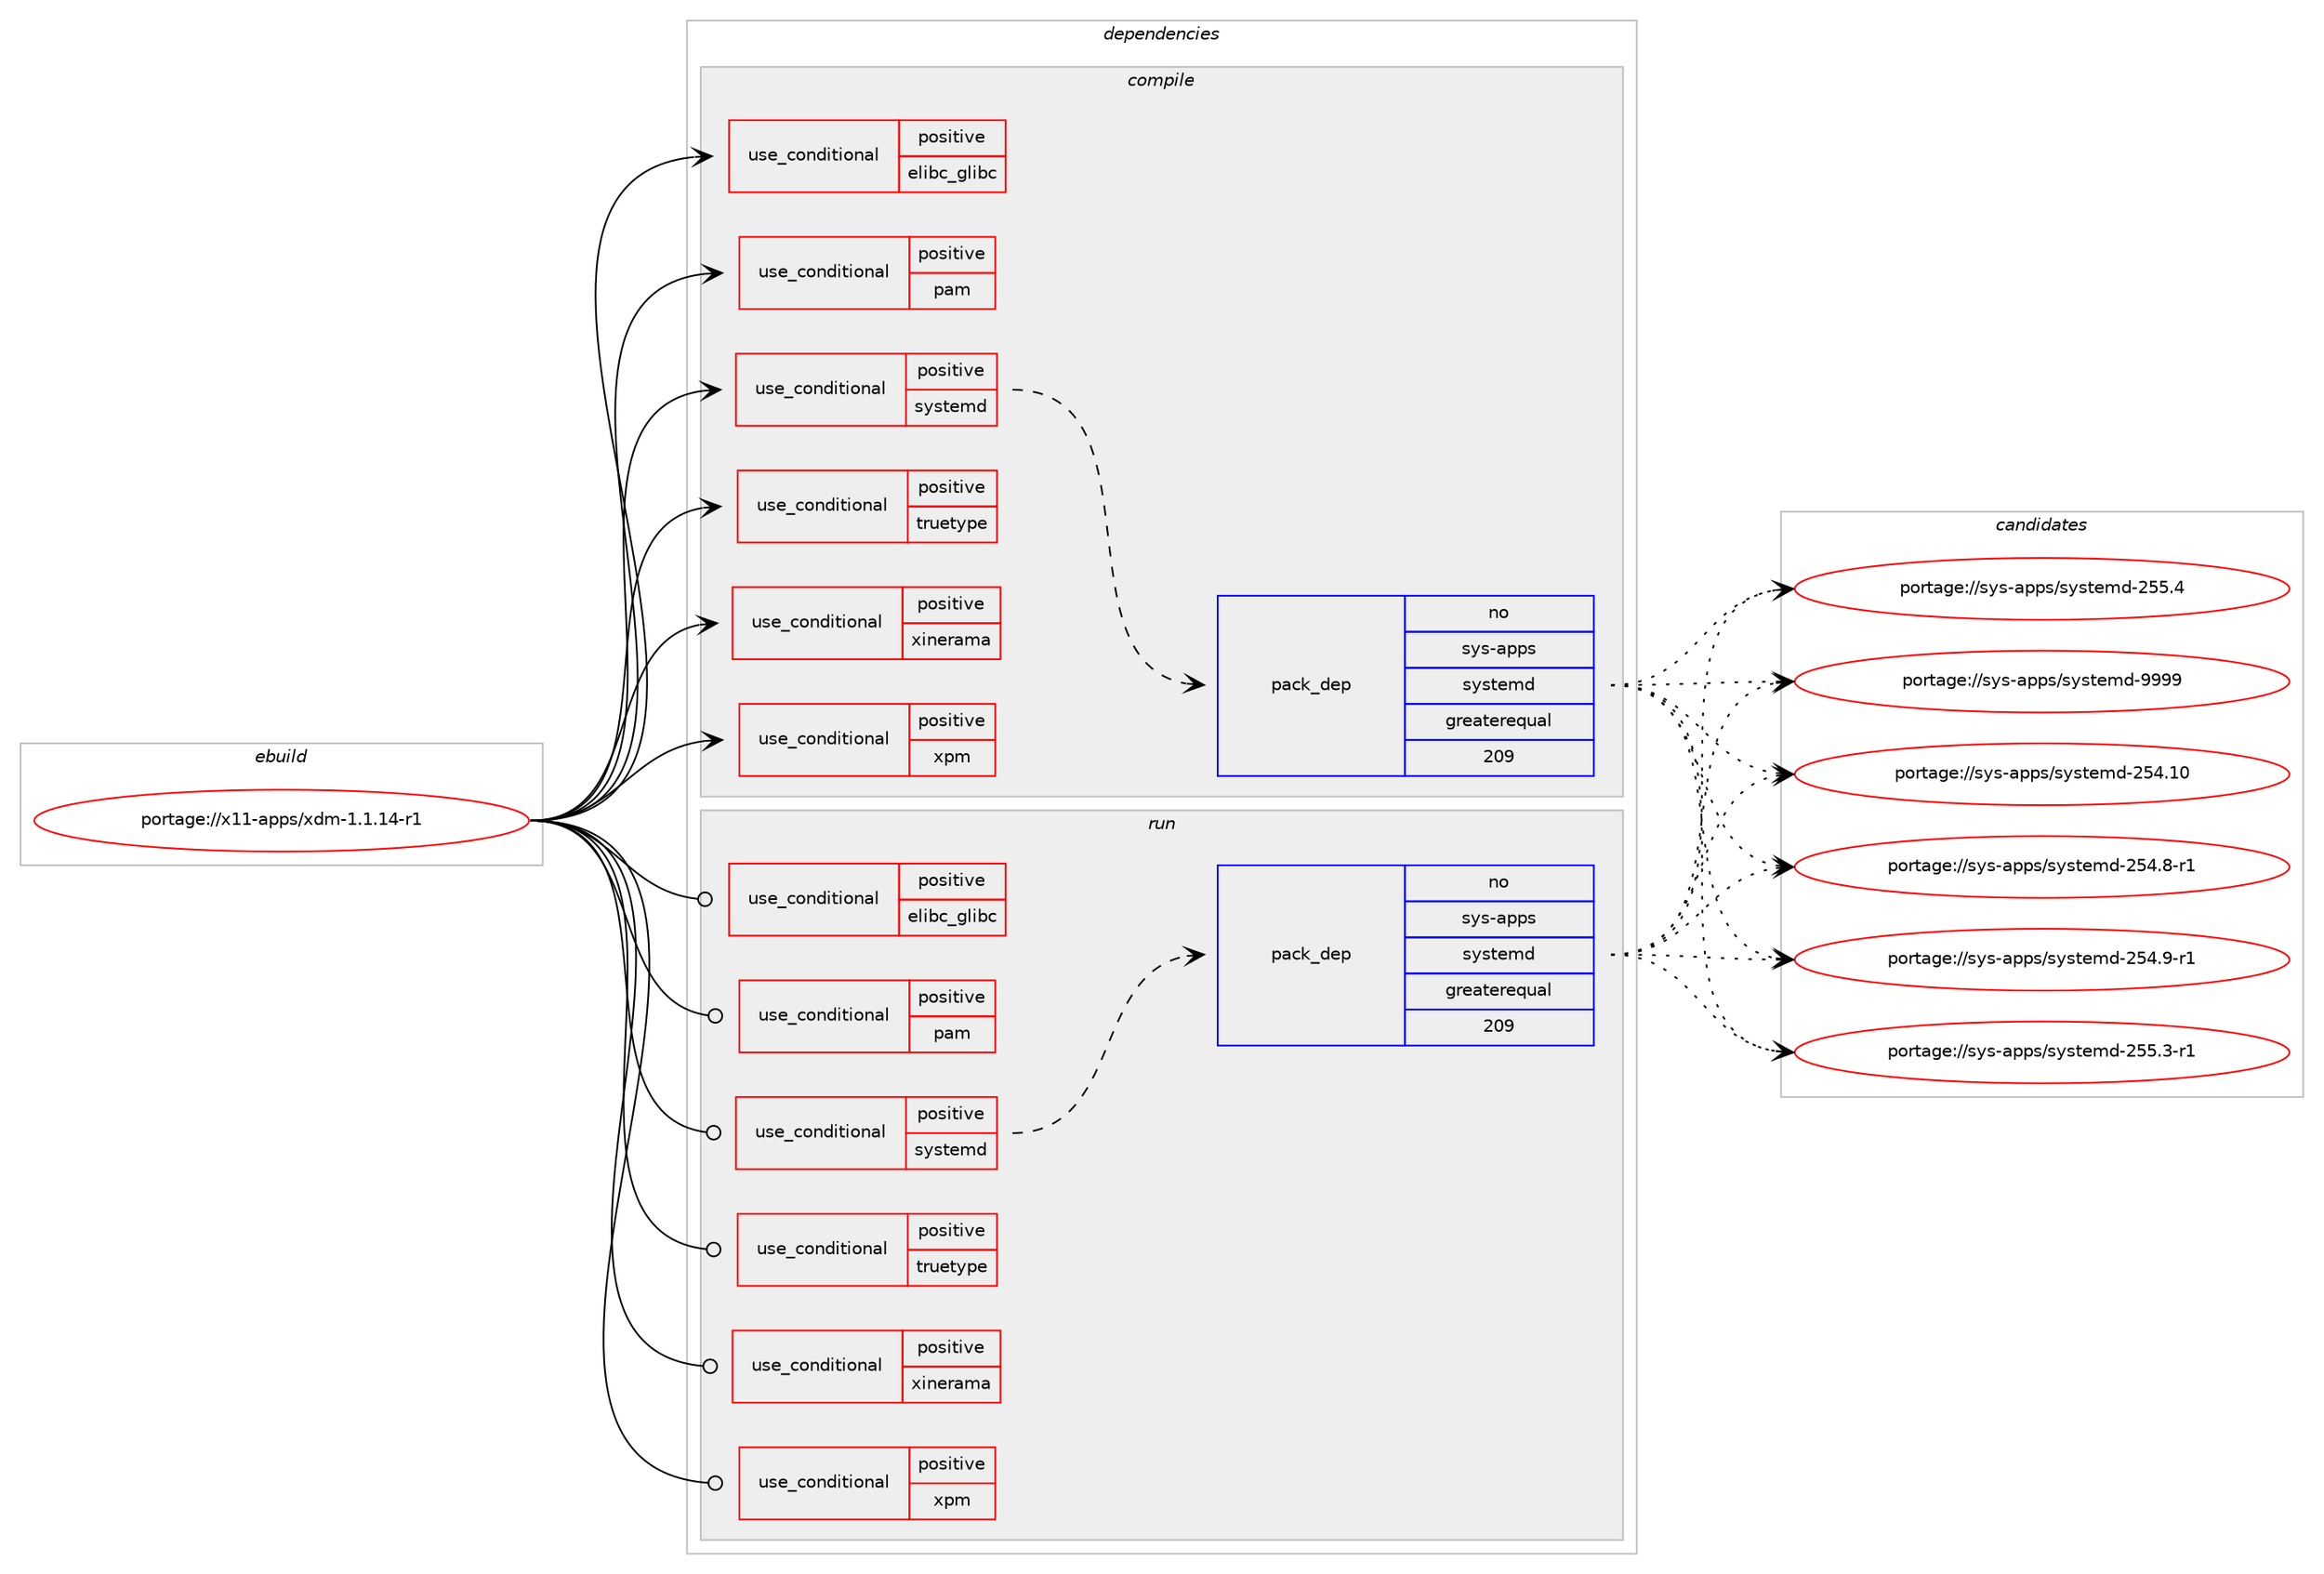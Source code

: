 digraph prolog {

# *************
# Graph options
# *************

newrank=true;
concentrate=true;
compound=true;
graph [rankdir=LR,fontname=Helvetica,fontsize=10,ranksep=1.5];#, ranksep=2.5, nodesep=0.2];
edge  [arrowhead=vee];
node  [fontname=Helvetica,fontsize=10];

# **********
# The ebuild
# **********

subgraph cluster_leftcol {
color=gray;
rank=same;
label=<<i>ebuild</i>>;
id [label="portage://x11-apps/xdm-1.1.14-r1", color=red, width=4, href="../x11-apps/xdm-1.1.14-r1.svg"];
}

# ****************
# The dependencies
# ****************

subgraph cluster_midcol {
color=gray;
label=<<i>dependencies</i>>;
subgraph cluster_compile {
fillcolor="#eeeeee";
style=filled;
label=<<i>compile</i>>;
subgraph cond6718 {
dependency9758 [label=<<TABLE BORDER="0" CELLBORDER="1" CELLSPACING="0" CELLPADDING="4"><TR><TD ROWSPAN="3" CELLPADDING="10">use_conditional</TD></TR><TR><TD>positive</TD></TR><TR><TD>elibc_glibc</TD></TR></TABLE>>, shape=none, color=red];
# *** BEGIN UNKNOWN DEPENDENCY TYPE (TODO) ***
# dependency9758 -> package_dependency(portage://x11-apps/xdm-1.1.14-r1,install,no,dev-libs,libbsd,none,[,,],[],[])
# *** END UNKNOWN DEPENDENCY TYPE (TODO) ***

}
id:e -> dependency9758:w [weight=20,style="solid",arrowhead="vee"];
subgraph cond6719 {
dependency9759 [label=<<TABLE BORDER="0" CELLBORDER="1" CELLSPACING="0" CELLPADDING="4"><TR><TD ROWSPAN="3" CELLPADDING="10">use_conditional</TD></TR><TR><TD>positive</TD></TR><TR><TD>pam</TD></TR></TABLE>>, shape=none, color=red];
# *** BEGIN UNKNOWN DEPENDENCY TYPE (TODO) ***
# dependency9759 -> package_dependency(portage://x11-apps/xdm-1.1.14-r1,install,no,sys-libs,pam,none,[,,],[],[])
# *** END UNKNOWN DEPENDENCY TYPE (TODO) ***

}
id:e -> dependency9759:w [weight=20,style="solid",arrowhead="vee"];
subgraph cond6720 {
dependency9760 [label=<<TABLE BORDER="0" CELLBORDER="1" CELLSPACING="0" CELLPADDING="4"><TR><TD ROWSPAN="3" CELLPADDING="10">use_conditional</TD></TR><TR><TD>positive</TD></TR><TR><TD>systemd</TD></TR></TABLE>>, shape=none, color=red];
subgraph pack2875 {
dependency9761 [label=<<TABLE BORDER="0" CELLBORDER="1" CELLSPACING="0" CELLPADDING="4" WIDTH="220"><TR><TD ROWSPAN="6" CELLPADDING="30">pack_dep</TD></TR><TR><TD WIDTH="110">no</TD></TR><TR><TD>sys-apps</TD></TR><TR><TD>systemd</TD></TR><TR><TD>greaterequal</TD></TR><TR><TD>209</TD></TR></TABLE>>, shape=none, color=blue];
}
dependency9760:e -> dependency9761:w [weight=20,style="dashed",arrowhead="vee"];
}
id:e -> dependency9760:w [weight=20,style="solid",arrowhead="vee"];
subgraph cond6721 {
dependency9762 [label=<<TABLE BORDER="0" CELLBORDER="1" CELLSPACING="0" CELLPADDING="4"><TR><TD ROWSPAN="3" CELLPADDING="10">use_conditional</TD></TR><TR><TD>positive</TD></TR><TR><TD>truetype</TD></TR></TABLE>>, shape=none, color=red];
# *** BEGIN UNKNOWN DEPENDENCY TYPE (TODO) ***
# dependency9762 -> package_dependency(portage://x11-apps/xdm-1.1.14-r1,install,no,x11-libs,libXrender,none,[,,],[],[])
# *** END UNKNOWN DEPENDENCY TYPE (TODO) ***

# *** BEGIN UNKNOWN DEPENDENCY TYPE (TODO) ***
# dependency9762 -> package_dependency(portage://x11-apps/xdm-1.1.14-r1,install,no,x11-libs,libXft,none,[,,],[],[])
# *** END UNKNOWN DEPENDENCY TYPE (TODO) ***

}
id:e -> dependency9762:w [weight=20,style="solid",arrowhead="vee"];
subgraph cond6722 {
dependency9763 [label=<<TABLE BORDER="0" CELLBORDER="1" CELLSPACING="0" CELLPADDING="4"><TR><TD ROWSPAN="3" CELLPADDING="10">use_conditional</TD></TR><TR><TD>positive</TD></TR><TR><TD>xinerama</TD></TR></TABLE>>, shape=none, color=red];
# *** BEGIN UNKNOWN DEPENDENCY TYPE (TODO) ***
# dependency9763 -> package_dependency(portage://x11-apps/xdm-1.1.14-r1,install,no,x11-libs,libXinerama,none,[,,],[],[])
# *** END UNKNOWN DEPENDENCY TYPE (TODO) ***

}
id:e -> dependency9763:w [weight=20,style="solid",arrowhead="vee"];
subgraph cond6723 {
dependency9764 [label=<<TABLE BORDER="0" CELLBORDER="1" CELLSPACING="0" CELLPADDING="4"><TR><TD ROWSPAN="3" CELLPADDING="10">use_conditional</TD></TR><TR><TD>positive</TD></TR><TR><TD>xpm</TD></TR></TABLE>>, shape=none, color=red];
# *** BEGIN UNKNOWN DEPENDENCY TYPE (TODO) ***
# dependency9764 -> package_dependency(portage://x11-apps/xdm-1.1.14-r1,install,no,x11-libs,libXpm,none,[,,],[],[])
# *** END UNKNOWN DEPENDENCY TYPE (TODO) ***

}
id:e -> dependency9764:w [weight=20,style="solid",arrowhead="vee"];
# *** BEGIN UNKNOWN DEPENDENCY TYPE (TODO) ***
# id -> package_dependency(portage://x11-apps/xdm-1.1.14-r1,install,no,virtual,libcrypt,none,[,,],any_same_slot,[])
# *** END UNKNOWN DEPENDENCY TYPE (TODO) ***

# *** BEGIN UNKNOWN DEPENDENCY TYPE (TODO) ***
# id -> package_dependency(portage://x11-apps/xdm-1.1.14-r1,install,no,x11-apps,sessreg,none,[,,],[],[])
# *** END UNKNOWN DEPENDENCY TYPE (TODO) ***

# *** BEGIN UNKNOWN DEPENDENCY TYPE (TODO) ***
# id -> package_dependency(portage://x11-apps/xdm-1.1.14-r1,install,no,x11-apps,xconsole,none,[,,],[],[])
# *** END UNKNOWN DEPENDENCY TYPE (TODO) ***

# *** BEGIN UNKNOWN DEPENDENCY TYPE (TODO) ***
# id -> package_dependency(portage://x11-apps/xdm-1.1.14-r1,install,no,x11-apps,xinit,none,[,,],[],[])
# *** END UNKNOWN DEPENDENCY TYPE (TODO) ***

# *** BEGIN UNKNOWN DEPENDENCY TYPE (TODO) ***
# id -> package_dependency(portage://x11-apps/xdm-1.1.14-r1,install,no,x11-apps,xrdb,none,[,,],[],[])
# *** END UNKNOWN DEPENDENCY TYPE (TODO) ***

# *** BEGIN UNKNOWN DEPENDENCY TYPE (TODO) ***
# id -> package_dependency(portage://x11-apps/xdm-1.1.14-r1,install,no,x11-apps,xsm,none,[,,],[],[])
# *** END UNKNOWN DEPENDENCY TYPE (TODO) ***

# *** BEGIN UNKNOWN DEPENDENCY TYPE (TODO) ***
# id -> package_dependency(portage://x11-apps/xdm-1.1.14-r1,install,no,x11-base,xorg-proto,none,[,,],[],[])
# *** END UNKNOWN DEPENDENCY TYPE (TODO) ***

# *** BEGIN UNKNOWN DEPENDENCY TYPE (TODO) ***
# id -> package_dependency(portage://x11-apps/xdm-1.1.14-r1,install,no,x11-libs,libX11,none,[,,],[],[])
# *** END UNKNOWN DEPENDENCY TYPE (TODO) ***

# *** BEGIN UNKNOWN DEPENDENCY TYPE (TODO) ***
# id -> package_dependency(portage://x11-apps/xdm-1.1.14-r1,install,no,x11-libs,libXau,none,[,,],[],[])
# *** END UNKNOWN DEPENDENCY TYPE (TODO) ***

# *** BEGIN UNKNOWN DEPENDENCY TYPE (TODO) ***
# id -> package_dependency(portage://x11-apps/xdm-1.1.14-r1,install,no,x11-libs,libXaw,none,[,,],[],[])
# *** END UNKNOWN DEPENDENCY TYPE (TODO) ***

# *** BEGIN UNKNOWN DEPENDENCY TYPE (TODO) ***
# id -> package_dependency(portage://x11-apps/xdm-1.1.14-r1,install,no,x11-libs,libXdmcp,none,[,,],[],[])
# *** END UNKNOWN DEPENDENCY TYPE (TODO) ***

# *** BEGIN UNKNOWN DEPENDENCY TYPE (TODO) ***
# id -> package_dependency(portage://x11-apps/xdm-1.1.14-r1,install,no,x11-libs,libXext,none,[,,],[],[])
# *** END UNKNOWN DEPENDENCY TYPE (TODO) ***

# *** BEGIN UNKNOWN DEPENDENCY TYPE (TODO) ***
# id -> package_dependency(portage://x11-apps/xdm-1.1.14-r1,install,no,x11-libs,libXmu,none,[,,],[],[])
# *** END UNKNOWN DEPENDENCY TYPE (TODO) ***

# *** BEGIN UNKNOWN DEPENDENCY TYPE (TODO) ***
# id -> package_dependency(portage://x11-apps/xdm-1.1.14-r1,install,no,x11-libs,libXt,none,[,,],[],[])
# *** END UNKNOWN DEPENDENCY TYPE (TODO) ***

}
subgraph cluster_compileandrun {
fillcolor="#eeeeee";
style=filled;
label=<<i>compile and run</i>>;
}
subgraph cluster_run {
fillcolor="#eeeeee";
style=filled;
label=<<i>run</i>>;
subgraph cond6724 {
dependency9765 [label=<<TABLE BORDER="0" CELLBORDER="1" CELLSPACING="0" CELLPADDING="4"><TR><TD ROWSPAN="3" CELLPADDING="10">use_conditional</TD></TR><TR><TD>positive</TD></TR><TR><TD>elibc_glibc</TD></TR></TABLE>>, shape=none, color=red];
# *** BEGIN UNKNOWN DEPENDENCY TYPE (TODO) ***
# dependency9765 -> package_dependency(portage://x11-apps/xdm-1.1.14-r1,run,no,dev-libs,libbsd,none,[,,],[],[])
# *** END UNKNOWN DEPENDENCY TYPE (TODO) ***

}
id:e -> dependency9765:w [weight=20,style="solid",arrowhead="odot"];
subgraph cond6725 {
dependency9766 [label=<<TABLE BORDER="0" CELLBORDER="1" CELLSPACING="0" CELLPADDING="4"><TR><TD ROWSPAN="3" CELLPADDING="10">use_conditional</TD></TR><TR><TD>positive</TD></TR><TR><TD>pam</TD></TR></TABLE>>, shape=none, color=red];
# *** BEGIN UNKNOWN DEPENDENCY TYPE (TODO) ***
# dependency9766 -> package_dependency(portage://x11-apps/xdm-1.1.14-r1,run,no,sys-libs,pam,none,[,,],[],[])
# *** END UNKNOWN DEPENDENCY TYPE (TODO) ***

}
id:e -> dependency9766:w [weight=20,style="solid",arrowhead="odot"];
subgraph cond6726 {
dependency9767 [label=<<TABLE BORDER="0" CELLBORDER="1" CELLSPACING="0" CELLPADDING="4"><TR><TD ROWSPAN="3" CELLPADDING="10">use_conditional</TD></TR><TR><TD>positive</TD></TR><TR><TD>systemd</TD></TR></TABLE>>, shape=none, color=red];
subgraph pack2876 {
dependency9768 [label=<<TABLE BORDER="0" CELLBORDER="1" CELLSPACING="0" CELLPADDING="4" WIDTH="220"><TR><TD ROWSPAN="6" CELLPADDING="30">pack_dep</TD></TR><TR><TD WIDTH="110">no</TD></TR><TR><TD>sys-apps</TD></TR><TR><TD>systemd</TD></TR><TR><TD>greaterequal</TD></TR><TR><TD>209</TD></TR></TABLE>>, shape=none, color=blue];
}
dependency9767:e -> dependency9768:w [weight=20,style="dashed",arrowhead="vee"];
}
id:e -> dependency9767:w [weight=20,style="solid",arrowhead="odot"];
subgraph cond6727 {
dependency9769 [label=<<TABLE BORDER="0" CELLBORDER="1" CELLSPACING="0" CELLPADDING="4"><TR><TD ROWSPAN="3" CELLPADDING="10">use_conditional</TD></TR><TR><TD>positive</TD></TR><TR><TD>truetype</TD></TR></TABLE>>, shape=none, color=red];
# *** BEGIN UNKNOWN DEPENDENCY TYPE (TODO) ***
# dependency9769 -> package_dependency(portage://x11-apps/xdm-1.1.14-r1,run,no,x11-libs,libXrender,none,[,,],[],[])
# *** END UNKNOWN DEPENDENCY TYPE (TODO) ***

# *** BEGIN UNKNOWN DEPENDENCY TYPE (TODO) ***
# dependency9769 -> package_dependency(portage://x11-apps/xdm-1.1.14-r1,run,no,x11-libs,libXft,none,[,,],[],[])
# *** END UNKNOWN DEPENDENCY TYPE (TODO) ***

}
id:e -> dependency9769:w [weight=20,style="solid",arrowhead="odot"];
subgraph cond6728 {
dependency9770 [label=<<TABLE BORDER="0" CELLBORDER="1" CELLSPACING="0" CELLPADDING="4"><TR><TD ROWSPAN="3" CELLPADDING="10">use_conditional</TD></TR><TR><TD>positive</TD></TR><TR><TD>xinerama</TD></TR></TABLE>>, shape=none, color=red];
# *** BEGIN UNKNOWN DEPENDENCY TYPE (TODO) ***
# dependency9770 -> package_dependency(portage://x11-apps/xdm-1.1.14-r1,run,no,x11-libs,libXinerama,none,[,,],[],[])
# *** END UNKNOWN DEPENDENCY TYPE (TODO) ***

}
id:e -> dependency9770:w [weight=20,style="solid",arrowhead="odot"];
subgraph cond6729 {
dependency9771 [label=<<TABLE BORDER="0" CELLBORDER="1" CELLSPACING="0" CELLPADDING="4"><TR><TD ROWSPAN="3" CELLPADDING="10">use_conditional</TD></TR><TR><TD>positive</TD></TR><TR><TD>xpm</TD></TR></TABLE>>, shape=none, color=red];
# *** BEGIN UNKNOWN DEPENDENCY TYPE (TODO) ***
# dependency9771 -> package_dependency(portage://x11-apps/xdm-1.1.14-r1,run,no,x11-libs,libXpm,none,[,,],[],[])
# *** END UNKNOWN DEPENDENCY TYPE (TODO) ***

}
id:e -> dependency9771:w [weight=20,style="solid",arrowhead="odot"];
# *** BEGIN UNKNOWN DEPENDENCY TYPE (TODO) ***
# id -> package_dependency(portage://x11-apps/xdm-1.1.14-r1,run,no,virtual,libcrypt,none,[,,],any_same_slot,[])
# *** END UNKNOWN DEPENDENCY TYPE (TODO) ***

# *** BEGIN UNKNOWN DEPENDENCY TYPE (TODO) ***
# id -> package_dependency(portage://x11-apps/xdm-1.1.14-r1,run,no,x11-apps,sessreg,none,[,,],[],[])
# *** END UNKNOWN DEPENDENCY TYPE (TODO) ***

# *** BEGIN UNKNOWN DEPENDENCY TYPE (TODO) ***
# id -> package_dependency(portage://x11-apps/xdm-1.1.14-r1,run,no,x11-apps,xconsole,none,[,,],[],[])
# *** END UNKNOWN DEPENDENCY TYPE (TODO) ***

# *** BEGIN UNKNOWN DEPENDENCY TYPE (TODO) ***
# id -> package_dependency(portage://x11-apps/xdm-1.1.14-r1,run,no,x11-apps,xinit,none,[,,],[],[])
# *** END UNKNOWN DEPENDENCY TYPE (TODO) ***

# *** BEGIN UNKNOWN DEPENDENCY TYPE (TODO) ***
# id -> package_dependency(portage://x11-apps/xdm-1.1.14-r1,run,no,x11-apps,xrdb,none,[,,],[],[])
# *** END UNKNOWN DEPENDENCY TYPE (TODO) ***

# *** BEGIN UNKNOWN DEPENDENCY TYPE (TODO) ***
# id -> package_dependency(portage://x11-apps/xdm-1.1.14-r1,run,no,x11-apps,xsm,none,[,,],[],[])
# *** END UNKNOWN DEPENDENCY TYPE (TODO) ***

# *** BEGIN UNKNOWN DEPENDENCY TYPE (TODO) ***
# id -> package_dependency(portage://x11-apps/xdm-1.1.14-r1,run,no,x11-libs,libX11,none,[,,],[],[])
# *** END UNKNOWN DEPENDENCY TYPE (TODO) ***

# *** BEGIN UNKNOWN DEPENDENCY TYPE (TODO) ***
# id -> package_dependency(portage://x11-apps/xdm-1.1.14-r1,run,no,x11-libs,libXau,none,[,,],[],[])
# *** END UNKNOWN DEPENDENCY TYPE (TODO) ***

# *** BEGIN UNKNOWN DEPENDENCY TYPE (TODO) ***
# id -> package_dependency(portage://x11-apps/xdm-1.1.14-r1,run,no,x11-libs,libXaw,none,[,,],[],[])
# *** END UNKNOWN DEPENDENCY TYPE (TODO) ***

# *** BEGIN UNKNOWN DEPENDENCY TYPE (TODO) ***
# id -> package_dependency(portage://x11-apps/xdm-1.1.14-r1,run,no,x11-libs,libXdmcp,none,[,,],[],[])
# *** END UNKNOWN DEPENDENCY TYPE (TODO) ***

# *** BEGIN UNKNOWN DEPENDENCY TYPE (TODO) ***
# id -> package_dependency(portage://x11-apps/xdm-1.1.14-r1,run,no,x11-libs,libXext,none,[,,],[],[])
# *** END UNKNOWN DEPENDENCY TYPE (TODO) ***

# *** BEGIN UNKNOWN DEPENDENCY TYPE (TODO) ***
# id -> package_dependency(portage://x11-apps/xdm-1.1.14-r1,run,no,x11-libs,libXmu,none,[,,],[],[])
# *** END UNKNOWN DEPENDENCY TYPE (TODO) ***

# *** BEGIN UNKNOWN DEPENDENCY TYPE (TODO) ***
# id -> package_dependency(portage://x11-apps/xdm-1.1.14-r1,run,no,x11-libs,libXt,none,[,,],[],[])
# *** END UNKNOWN DEPENDENCY TYPE (TODO) ***

}
}

# **************
# The candidates
# **************

subgraph cluster_choices {
rank=same;
color=gray;
label=<<i>candidates</i>>;

subgraph choice2875 {
color=black;
nodesep=1;
choice11512111545971121121154711512111511610110910045505352464948 [label="portage://sys-apps/systemd-254.10", color=red, width=4,href="../sys-apps/systemd-254.10.svg"];
choice1151211154597112112115471151211151161011091004550535246564511449 [label="portage://sys-apps/systemd-254.8-r1", color=red, width=4,href="../sys-apps/systemd-254.8-r1.svg"];
choice1151211154597112112115471151211151161011091004550535246574511449 [label="portage://sys-apps/systemd-254.9-r1", color=red, width=4,href="../sys-apps/systemd-254.9-r1.svg"];
choice1151211154597112112115471151211151161011091004550535346514511449 [label="portage://sys-apps/systemd-255.3-r1", color=red, width=4,href="../sys-apps/systemd-255.3-r1.svg"];
choice115121115459711211211547115121115116101109100455053534652 [label="portage://sys-apps/systemd-255.4", color=red, width=4,href="../sys-apps/systemd-255.4.svg"];
choice1151211154597112112115471151211151161011091004557575757 [label="portage://sys-apps/systemd-9999", color=red, width=4,href="../sys-apps/systemd-9999.svg"];
dependency9761:e -> choice11512111545971121121154711512111511610110910045505352464948:w [style=dotted,weight="100"];
dependency9761:e -> choice1151211154597112112115471151211151161011091004550535246564511449:w [style=dotted,weight="100"];
dependency9761:e -> choice1151211154597112112115471151211151161011091004550535246574511449:w [style=dotted,weight="100"];
dependency9761:e -> choice1151211154597112112115471151211151161011091004550535346514511449:w [style=dotted,weight="100"];
dependency9761:e -> choice115121115459711211211547115121115116101109100455053534652:w [style=dotted,weight="100"];
dependency9761:e -> choice1151211154597112112115471151211151161011091004557575757:w [style=dotted,weight="100"];
}
subgraph choice2876 {
color=black;
nodesep=1;
choice11512111545971121121154711512111511610110910045505352464948 [label="portage://sys-apps/systemd-254.10", color=red, width=4,href="../sys-apps/systemd-254.10.svg"];
choice1151211154597112112115471151211151161011091004550535246564511449 [label="portage://sys-apps/systemd-254.8-r1", color=red, width=4,href="../sys-apps/systemd-254.8-r1.svg"];
choice1151211154597112112115471151211151161011091004550535246574511449 [label="portage://sys-apps/systemd-254.9-r1", color=red, width=4,href="../sys-apps/systemd-254.9-r1.svg"];
choice1151211154597112112115471151211151161011091004550535346514511449 [label="portage://sys-apps/systemd-255.3-r1", color=red, width=4,href="../sys-apps/systemd-255.3-r1.svg"];
choice115121115459711211211547115121115116101109100455053534652 [label="portage://sys-apps/systemd-255.4", color=red, width=4,href="../sys-apps/systemd-255.4.svg"];
choice1151211154597112112115471151211151161011091004557575757 [label="portage://sys-apps/systemd-9999", color=red, width=4,href="../sys-apps/systemd-9999.svg"];
dependency9768:e -> choice11512111545971121121154711512111511610110910045505352464948:w [style=dotted,weight="100"];
dependency9768:e -> choice1151211154597112112115471151211151161011091004550535246564511449:w [style=dotted,weight="100"];
dependency9768:e -> choice1151211154597112112115471151211151161011091004550535246574511449:w [style=dotted,weight="100"];
dependency9768:e -> choice1151211154597112112115471151211151161011091004550535346514511449:w [style=dotted,weight="100"];
dependency9768:e -> choice115121115459711211211547115121115116101109100455053534652:w [style=dotted,weight="100"];
dependency9768:e -> choice1151211154597112112115471151211151161011091004557575757:w [style=dotted,weight="100"];
}
}

}
